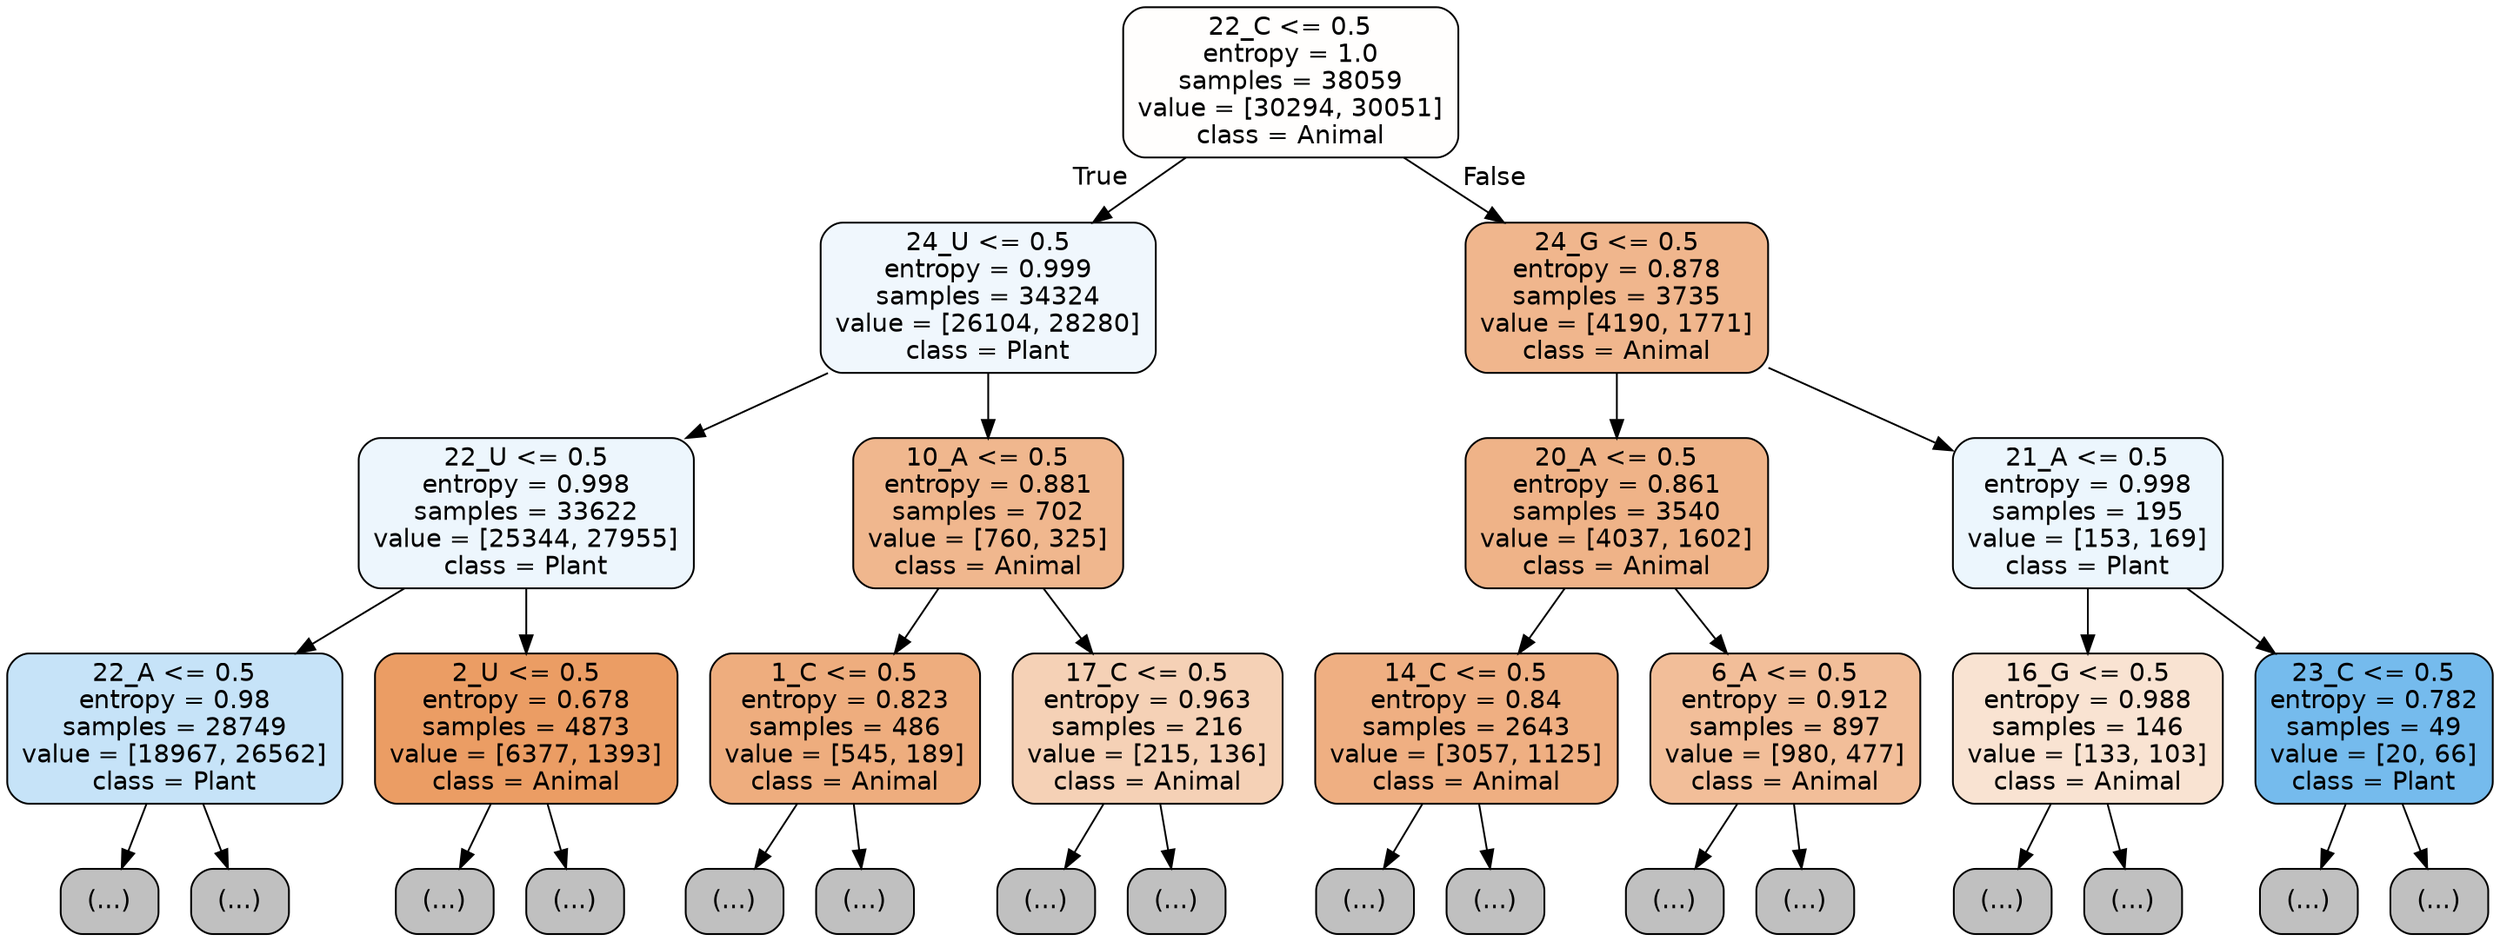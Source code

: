 digraph Tree {
node [shape=box, style="filled, rounded", color="black", fontname="helvetica"] ;
edge [fontname="helvetica"] ;
0 [label="22_C <= 0.5\nentropy = 1.0\nsamples = 38059\nvalue = [30294, 30051]\nclass = Animal", fillcolor="#fffefd"] ;
1 [label="24_U <= 0.5\nentropy = 0.999\nsamples = 34324\nvalue = [26104, 28280]\nclass = Plant", fillcolor="#f0f7fd"] ;
0 -> 1 [labeldistance=2.5, labelangle=45, headlabel="True"] ;
2 [label="22_U <= 0.5\nentropy = 0.998\nsamples = 33622\nvalue = [25344, 27955]\nclass = Plant", fillcolor="#edf6fd"] ;
1 -> 2 ;
3 [label="22_A <= 0.5\nentropy = 0.98\nsamples = 28749\nvalue = [18967, 26562]\nclass = Plant", fillcolor="#c6e3f8"] ;
2 -> 3 ;
4 [label="(...)", fillcolor="#C0C0C0"] ;
3 -> 4 ;
10863 [label="(...)", fillcolor="#C0C0C0"] ;
3 -> 10863 ;
12688 [label="2_U <= 0.5\nentropy = 0.678\nsamples = 4873\nvalue = [6377, 1393]\nclass = Animal", fillcolor="#eb9d64"] ;
2 -> 12688 ;
12689 [label="(...)", fillcolor="#C0C0C0"] ;
12688 -> 12689 ;
13996 [label="(...)", fillcolor="#C0C0C0"] ;
12688 -> 13996 ;
14575 [label="10_A <= 0.5\nentropy = 0.881\nsamples = 702\nvalue = [760, 325]\nclass = Animal", fillcolor="#f0b78e"] ;
1 -> 14575 ;
14576 [label="1_C <= 0.5\nentropy = 0.823\nsamples = 486\nvalue = [545, 189]\nclass = Animal", fillcolor="#eead7e"] ;
14575 -> 14576 ;
14577 [label="(...)", fillcolor="#C0C0C0"] ;
14576 -> 14577 ;
14776 [label="(...)", fillcolor="#C0C0C0"] ;
14576 -> 14776 ;
14823 [label="17_C <= 0.5\nentropy = 0.963\nsamples = 216\nvalue = [215, 136]\nclass = Animal", fillcolor="#f5d1b6"] ;
14575 -> 14823 ;
14824 [label="(...)", fillcolor="#C0C0C0"] ;
14823 -> 14824 ;
14895 [label="(...)", fillcolor="#C0C0C0"] ;
14823 -> 14895 ;
14914 [label="24_G <= 0.5\nentropy = 0.878\nsamples = 3735\nvalue = [4190, 1771]\nclass = Animal", fillcolor="#f0b68d"] ;
0 -> 14914 [labeldistance=2.5, labelangle=-45, headlabel="False"] ;
14915 [label="20_A <= 0.5\nentropy = 0.861\nsamples = 3540\nvalue = [4037, 1602]\nclass = Animal", fillcolor="#efb388"] ;
14914 -> 14915 ;
14916 [label="14_C <= 0.5\nentropy = 0.84\nsamples = 2643\nvalue = [3057, 1125]\nclass = Animal", fillcolor="#efaf82"] ;
14915 -> 14916 ;
14917 [label="(...)", fillcolor="#C0C0C0"] ;
14916 -> 14917 ;
15944 [label="(...)", fillcolor="#C0C0C0"] ;
14916 -> 15944 ;
16257 [label="6_A <= 0.5\nentropy = 0.912\nsamples = 897\nvalue = [980, 477]\nclass = Animal", fillcolor="#f2be99"] ;
14915 -> 16257 ;
16258 [label="(...)", fillcolor="#C0C0C0"] ;
16257 -> 16258 ;
16629 [label="(...)", fillcolor="#C0C0C0"] ;
16257 -> 16629 ;
16742 [label="21_A <= 0.5\nentropy = 0.998\nsamples = 195\nvalue = [153, 169]\nclass = Plant", fillcolor="#ecf6fd"] ;
14914 -> 16742 ;
16743 [label="16_G <= 0.5\nentropy = 0.988\nsamples = 146\nvalue = [133, 103]\nclass = Animal", fillcolor="#f9e3d2"] ;
16742 -> 16743 ;
16744 [label="(...)", fillcolor="#C0C0C0"] ;
16743 -> 16744 ;
16823 [label="(...)", fillcolor="#C0C0C0"] ;
16743 -> 16823 ;
16848 [label="23_C <= 0.5\nentropy = 0.782\nsamples = 49\nvalue = [20, 66]\nclass = Plant", fillcolor="#75bbed"] ;
16742 -> 16848 ;
16849 [label="(...)", fillcolor="#C0C0C0"] ;
16848 -> 16849 ;
16872 [label="(...)", fillcolor="#C0C0C0"] ;
16848 -> 16872 ;
}